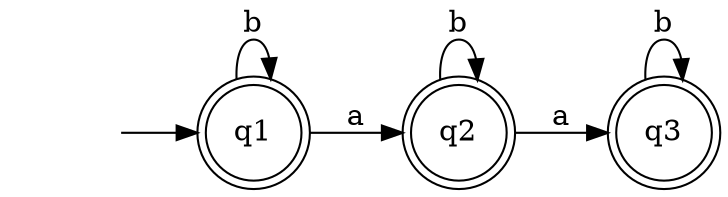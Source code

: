 digraph G {
  rankdir = LR;
  node [shape = none, label = ""] 0;
  node [shape = doublecircle, label = "q3"]; q2;
  node [shape = doublecircle, label = "q2"]; q1;
  node [shape = doublecircle, label = "q1"];
  0 -> q0;
  q0 -> q0 [label = "b"];
  q0 -> q1 [label = "a"];
  q1 -> q1 [label = "b"];
  q1 -> q2 [label = "a"];
  q2 -> q2 [label = "b"];
}

